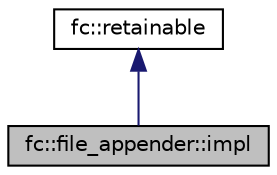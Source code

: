 digraph "fc::file_appender::impl"
{
  edge [fontname="Helvetica",fontsize="10",labelfontname="Helvetica",labelfontsize="10"];
  node [fontname="Helvetica",fontsize="10",shape=record];
  Node0 [label="fc::file_appender::impl",height=0.2,width=0.4,color="black", fillcolor="grey75", style="filled", fontcolor="black"];
  Node1 -> Node0 [dir="back",color="midnightblue",fontsize="10",style="solid"];
  Node1 [label="fc::retainable",height=0.2,width=0.4,color="black", fillcolor="white", style="filled",URL="$classfc_1_1retainable.html",tooltip="used to create reference counted types. "];
}
